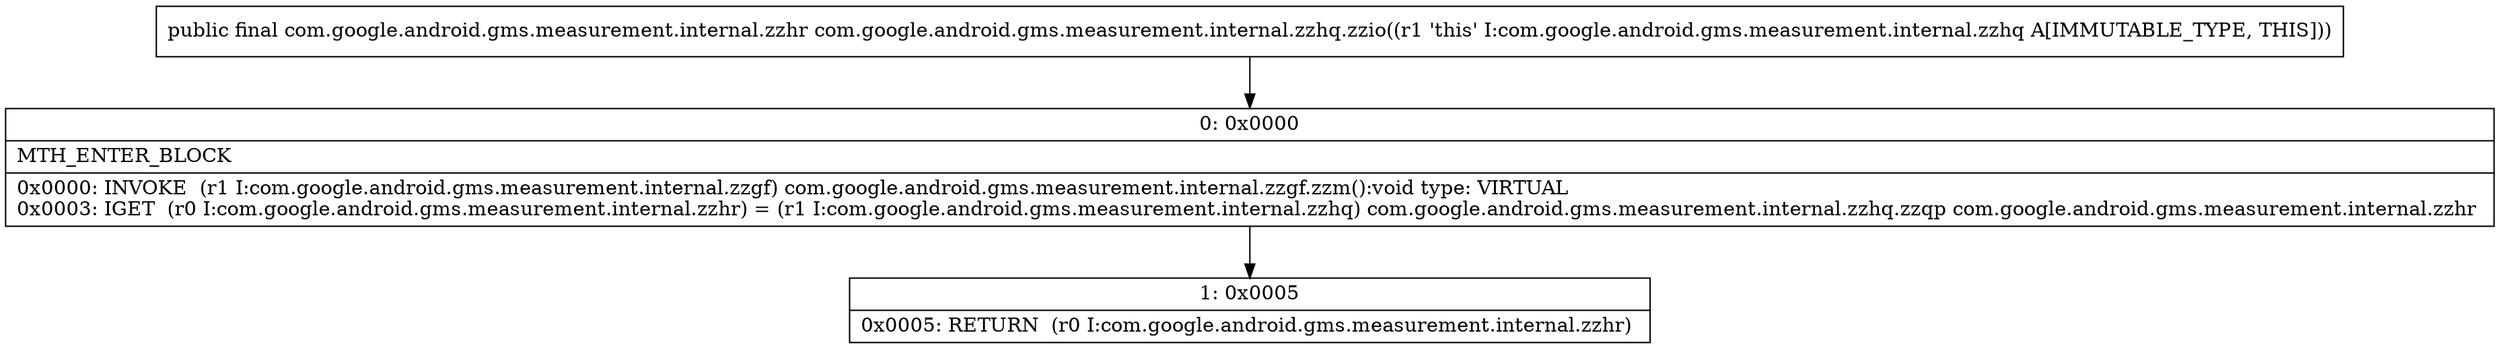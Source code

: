 digraph "CFG forcom.google.android.gms.measurement.internal.zzhq.zzio()Lcom\/google\/android\/gms\/measurement\/internal\/zzhr;" {
Node_0 [shape=record,label="{0\:\ 0x0000|MTH_ENTER_BLOCK\l|0x0000: INVOKE  (r1 I:com.google.android.gms.measurement.internal.zzgf) com.google.android.gms.measurement.internal.zzgf.zzm():void type: VIRTUAL \l0x0003: IGET  (r0 I:com.google.android.gms.measurement.internal.zzhr) = (r1 I:com.google.android.gms.measurement.internal.zzhq) com.google.android.gms.measurement.internal.zzhq.zzqp com.google.android.gms.measurement.internal.zzhr \l}"];
Node_1 [shape=record,label="{1\:\ 0x0005|0x0005: RETURN  (r0 I:com.google.android.gms.measurement.internal.zzhr) \l}"];
MethodNode[shape=record,label="{public final com.google.android.gms.measurement.internal.zzhr com.google.android.gms.measurement.internal.zzhq.zzio((r1 'this' I:com.google.android.gms.measurement.internal.zzhq A[IMMUTABLE_TYPE, THIS])) }"];
MethodNode -> Node_0;
Node_0 -> Node_1;
}


